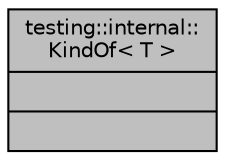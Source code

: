 digraph "testing::internal::KindOf&lt; T &gt;"
{
 // INTERACTIVE_SVG=YES
 // LATEX_PDF_SIZE
  edge [fontname="Helvetica",fontsize="10",labelfontname="Helvetica",labelfontsize="10"];
  node [fontname="Helvetica",fontsize="10",shape=record];
  Node1 [label="{testing::internal::\lKindOf\< T \>\n||}",height=0.2,width=0.4,color="black", fillcolor="grey75", style="filled", fontcolor="black",tooltip=" "];
}
